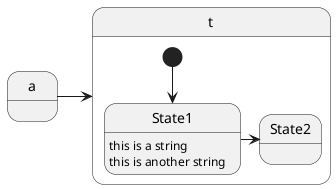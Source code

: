 {
  "sha1": "suqoiofvynfmaya7mnwg2856bim0p87",
  "insertion": {
    "when": "2024-06-04T17:28:45.500Z",
    "user": "plantuml@gmail.com"
  }
}
@startuml
a -> t
state t {
[*] --> State1
State1 : this is a string
State1 : this is another string

State1 -> State2
}
@enduml

